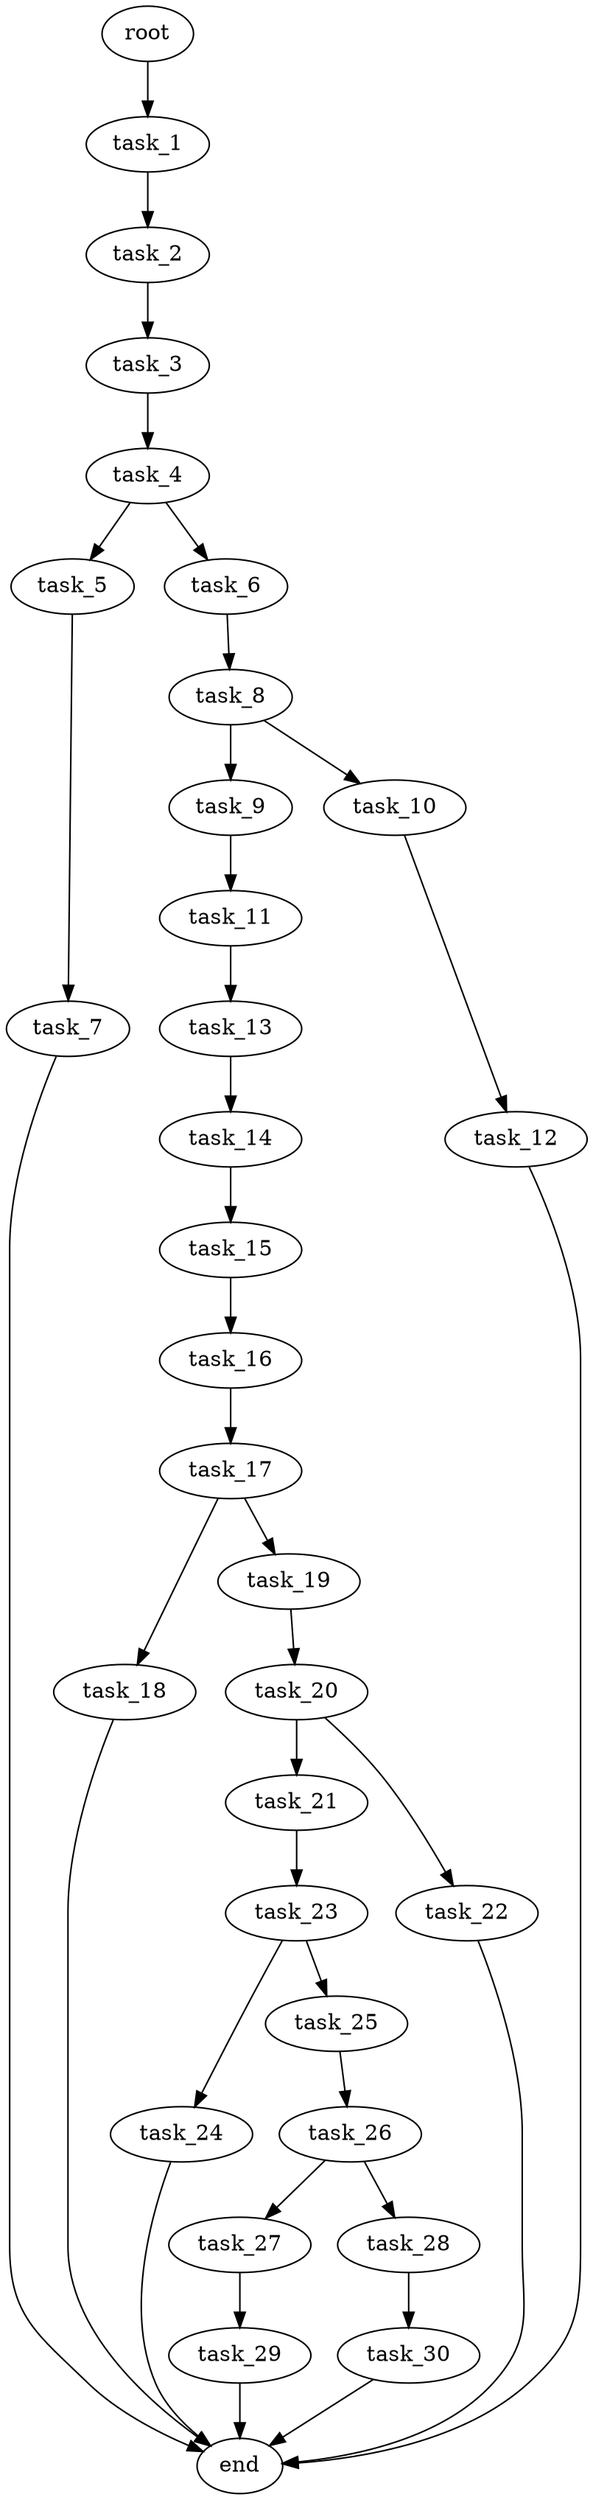 digraph G {
  root [size="0.000000e+00"];
  task_1 [size="6.723736e+09"];
  task_2 [size="5.846016e+09"];
  task_3 [size="8.224351e+09"];
  task_4 [size="9.402979e+09"];
  task_5 [size="1.084353e+09"];
  task_6 [size="2.338985e+09"];
  task_7 [size="2.512215e+08"];
  task_8 [size="8.842464e+09"];
  task_9 [size="5.614512e+09"];
  task_10 [size="9.152644e+09"];
  task_11 [size="2.214451e+09"];
  task_12 [size="6.331072e+08"];
  task_13 [size="8.238730e+09"];
  task_14 [size="9.093967e+09"];
  task_15 [size="3.022600e+09"];
  task_16 [size="4.083550e+09"];
  task_17 [size="1.398630e+09"];
  task_18 [size="9.462669e+09"];
  task_19 [size="3.044341e+09"];
  task_20 [size="4.926754e+09"];
  task_21 [size="9.728228e+08"];
  task_22 [size="8.872706e+09"];
  task_23 [size="1.357505e+09"];
  task_24 [size="4.536984e+09"];
  task_25 [size="6.705192e+09"];
  task_26 [size="7.431658e+09"];
  task_27 [size="9.459795e+09"];
  task_28 [size="4.191848e+09"];
  task_29 [size="7.422948e+09"];
  task_30 [size="1.546075e+09"];
  end [size="0.000000e+00"];

  root -> task_1 [size="1.000000e-12"];
  task_1 -> task_2 [size="5.846016e+08"];
  task_2 -> task_3 [size="8.224351e+08"];
  task_3 -> task_4 [size="9.402979e+08"];
  task_4 -> task_5 [size="1.084353e+08"];
  task_4 -> task_6 [size="2.338985e+08"];
  task_5 -> task_7 [size="2.512215e+07"];
  task_6 -> task_8 [size="8.842464e+08"];
  task_7 -> end [size="1.000000e-12"];
  task_8 -> task_9 [size="5.614512e+08"];
  task_8 -> task_10 [size="9.152644e+08"];
  task_9 -> task_11 [size="2.214451e+08"];
  task_10 -> task_12 [size="6.331072e+07"];
  task_11 -> task_13 [size="8.238730e+08"];
  task_12 -> end [size="1.000000e-12"];
  task_13 -> task_14 [size="9.093967e+08"];
  task_14 -> task_15 [size="3.022600e+08"];
  task_15 -> task_16 [size="4.083550e+08"];
  task_16 -> task_17 [size="1.398630e+08"];
  task_17 -> task_18 [size="9.462669e+08"];
  task_17 -> task_19 [size="3.044341e+08"];
  task_18 -> end [size="1.000000e-12"];
  task_19 -> task_20 [size="4.926754e+08"];
  task_20 -> task_21 [size="9.728228e+07"];
  task_20 -> task_22 [size="8.872706e+08"];
  task_21 -> task_23 [size="1.357505e+08"];
  task_22 -> end [size="1.000000e-12"];
  task_23 -> task_24 [size="4.536984e+08"];
  task_23 -> task_25 [size="6.705192e+08"];
  task_24 -> end [size="1.000000e-12"];
  task_25 -> task_26 [size="7.431658e+08"];
  task_26 -> task_27 [size="9.459795e+08"];
  task_26 -> task_28 [size="4.191848e+08"];
  task_27 -> task_29 [size="7.422948e+08"];
  task_28 -> task_30 [size="1.546075e+08"];
  task_29 -> end [size="1.000000e-12"];
  task_30 -> end [size="1.000000e-12"];
}
